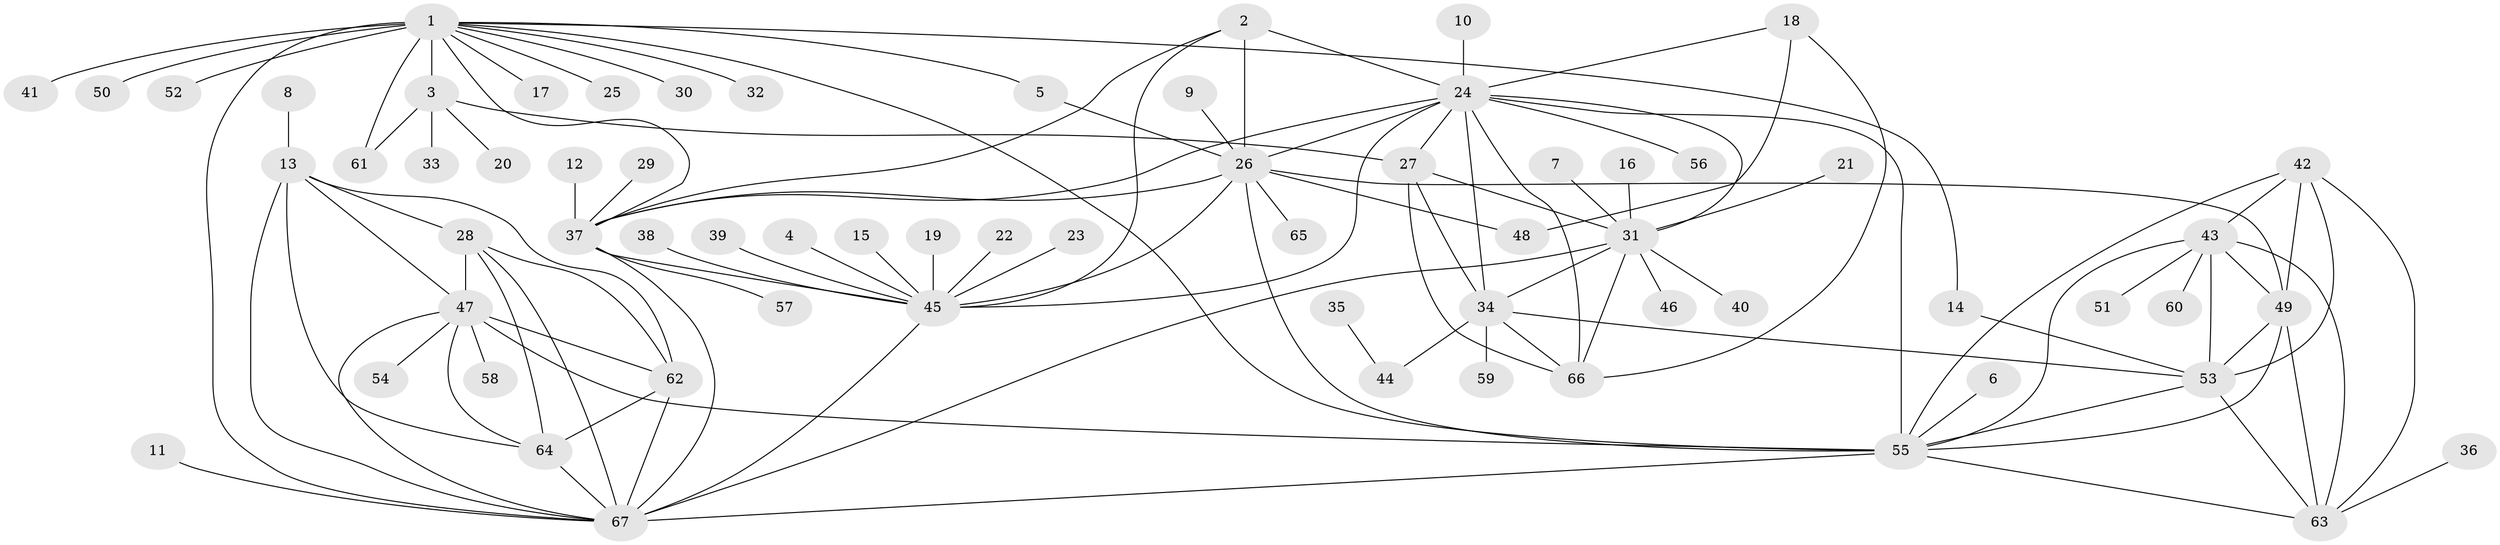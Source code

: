 // original degree distribution, {10: 0.014925373134328358, 8: 0.04477611940298507, 6: 0.029850746268656716, 7: 0.03731343283582089, 9: 0.04477611940298507, 12: 0.022388059701492536, 15: 0.007462686567164179, 5: 0.007462686567164179, 11: 0.007462686567164179, 14: 0.007462686567164179, 1: 0.5671641791044776, 2: 0.17164179104477612, 3: 0.029850746268656716, 4: 0.007462686567164179}
// Generated by graph-tools (version 1.1) at 2025/50/03/09/25 03:50:42]
// undirected, 67 vertices, 113 edges
graph export_dot {
graph [start="1"]
  node [color=gray90,style=filled];
  1;
  2;
  3;
  4;
  5;
  6;
  7;
  8;
  9;
  10;
  11;
  12;
  13;
  14;
  15;
  16;
  17;
  18;
  19;
  20;
  21;
  22;
  23;
  24;
  25;
  26;
  27;
  28;
  29;
  30;
  31;
  32;
  33;
  34;
  35;
  36;
  37;
  38;
  39;
  40;
  41;
  42;
  43;
  44;
  45;
  46;
  47;
  48;
  49;
  50;
  51;
  52;
  53;
  54;
  55;
  56;
  57;
  58;
  59;
  60;
  61;
  62;
  63;
  64;
  65;
  66;
  67;
  1 -- 3 [weight=4.0];
  1 -- 5 [weight=1.0];
  1 -- 14 [weight=1.0];
  1 -- 17 [weight=1.0];
  1 -- 25 [weight=1.0];
  1 -- 30 [weight=1.0];
  1 -- 32 [weight=1.0];
  1 -- 37 [weight=1.0];
  1 -- 41 [weight=1.0];
  1 -- 50 [weight=1.0];
  1 -- 52 [weight=1.0];
  1 -- 55 [weight=1.0];
  1 -- 61 [weight=4.0];
  1 -- 67 [weight=1.0];
  2 -- 24 [weight=1.0];
  2 -- 26 [weight=2.0];
  2 -- 37 [weight=1.0];
  2 -- 45 [weight=1.0];
  3 -- 20 [weight=1.0];
  3 -- 27 [weight=1.0];
  3 -- 33 [weight=1.0];
  3 -- 61 [weight=1.0];
  4 -- 45 [weight=1.0];
  5 -- 26 [weight=1.0];
  6 -- 55 [weight=1.0];
  7 -- 31 [weight=1.0];
  8 -- 13 [weight=1.0];
  9 -- 26 [weight=1.0];
  10 -- 24 [weight=1.0];
  11 -- 67 [weight=1.0];
  12 -- 37 [weight=1.0];
  13 -- 28 [weight=1.0];
  13 -- 47 [weight=1.0];
  13 -- 62 [weight=1.0];
  13 -- 64 [weight=1.0];
  13 -- 67 [weight=1.0];
  14 -- 53 [weight=1.0];
  15 -- 45 [weight=1.0];
  16 -- 31 [weight=1.0];
  18 -- 24 [weight=1.0];
  18 -- 48 [weight=1.0];
  18 -- 66 [weight=1.0];
  19 -- 45 [weight=1.0];
  21 -- 31 [weight=1.0];
  22 -- 45 [weight=1.0];
  23 -- 45 [weight=1.0];
  24 -- 26 [weight=2.0];
  24 -- 27 [weight=1.0];
  24 -- 31 [weight=1.0];
  24 -- 34 [weight=2.0];
  24 -- 37 [weight=1.0];
  24 -- 45 [weight=1.0];
  24 -- 55 [weight=1.0];
  24 -- 56 [weight=1.0];
  24 -- 66 [weight=2.0];
  26 -- 37 [weight=2.0];
  26 -- 45 [weight=2.0];
  26 -- 48 [weight=1.0];
  26 -- 49 [weight=1.0];
  26 -- 55 [weight=2.0];
  26 -- 65 [weight=1.0];
  27 -- 31 [weight=1.0];
  27 -- 34 [weight=1.0];
  27 -- 66 [weight=2.0];
  28 -- 47 [weight=1.0];
  28 -- 62 [weight=1.0];
  28 -- 64 [weight=1.0];
  28 -- 67 [weight=1.0];
  29 -- 37 [weight=1.0];
  31 -- 34 [weight=1.0];
  31 -- 40 [weight=1.0];
  31 -- 46 [weight=1.0];
  31 -- 66 [weight=2.0];
  31 -- 67 [weight=1.0];
  34 -- 44 [weight=1.0];
  34 -- 53 [weight=1.0];
  34 -- 59 [weight=1.0];
  34 -- 66 [weight=2.0];
  35 -- 44 [weight=1.0];
  36 -- 63 [weight=1.0];
  37 -- 45 [weight=1.0];
  37 -- 57 [weight=1.0];
  37 -- 67 [weight=1.0];
  38 -- 45 [weight=1.0];
  39 -- 45 [weight=1.0];
  42 -- 43 [weight=1.0];
  42 -- 49 [weight=1.0];
  42 -- 53 [weight=1.0];
  42 -- 55 [weight=1.0];
  42 -- 63 [weight=1.0];
  43 -- 49 [weight=1.0];
  43 -- 51 [weight=1.0];
  43 -- 53 [weight=1.0];
  43 -- 55 [weight=1.0];
  43 -- 60 [weight=1.0];
  43 -- 63 [weight=1.0];
  45 -- 67 [weight=1.0];
  47 -- 54 [weight=1.0];
  47 -- 55 [weight=2.0];
  47 -- 58 [weight=1.0];
  47 -- 62 [weight=1.0];
  47 -- 64 [weight=1.0];
  47 -- 67 [weight=1.0];
  49 -- 53 [weight=1.0];
  49 -- 55 [weight=1.0];
  49 -- 63 [weight=1.0];
  53 -- 55 [weight=1.0];
  53 -- 63 [weight=1.0];
  55 -- 63 [weight=1.0];
  55 -- 67 [weight=1.0];
  62 -- 64 [weight=1.0];
  62 -- 67 [weight=1.0];
  64 -- 67 [weight=1.0];
}
